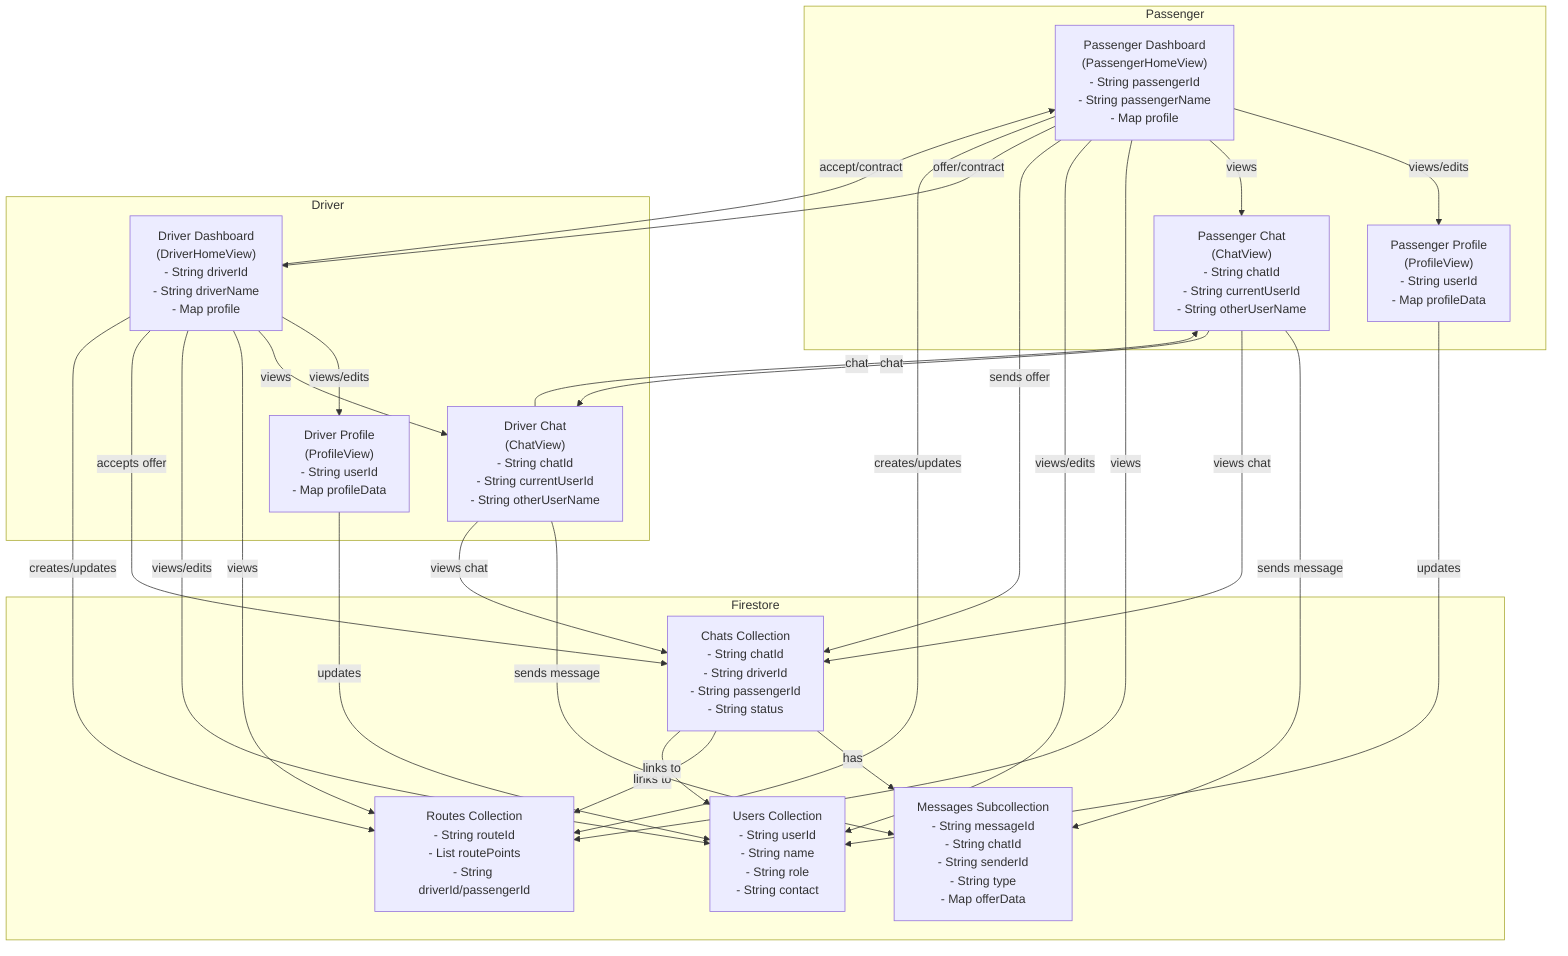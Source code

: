 flowchart TD
  subgraph Passenger
    P1["Passenger Dashboard\n(PassengerHomeView)\n- String passengerId\n- String passengerName\n- Map profile"]
    P2["Passenger Profile\n(ProfileView)\n- String userId\n- Map profileData"]
    P3["Passenger Chat\n(ChatView)\n- String chatId\n- String currentUserId\n- String otherUserName"]
  end
  subgraph Driver
    D1["Driver Dashboard\n(DriverHomeView)\n- String driverId\n- String driverName\n- Map profile"]
    D2["Driver Profile\n(ProfileView)\n- String userId\n- Map profileData"]
    D3["Driver Chat\n(ChatView)\n- String chatId\n- String currentUserId\n- String otherUserName"]
  end
  subgraph Firestore
    F1["Routes Collection\n- String routeId\n- List<LatLng> routePoints\n- String driverId/passengerId"]
    F2["Users Collection\n- String userId\n- String name\n- String role\n- String contact"]
    F3["Chats Collection\n- String chatId\n- String driverId\n- String passengerId\n- String status"]
    F4["Messages Subcollection\n- String messageId\n- String chatId\n- String senderId\n- String type\n- Map offerData"]
  end

  %% Passenger actions
  P1 -- views/edits --> P2
  P1 -- views --> P3
  P1 -- views --> F1
  P1 -- views/edits --> F2
  P1 -- sends offer --> F3
  P3 -- sends message --> F4
  P3 -- views chat --> F3

  %% Driver actions
  D1 -- views/edits --> D2
  D1 -- views --> D3
  D1 -- views --> F1
  D1 -- views/edits --> F2
  D1 -- accepts offer --> F3
  D3 -- sends message --> F4
  D3 -- views chat --> F3

  %% Data flow between dashboards and Firestore
  F3 -- has --> F4
  F3 -- links to --> F1
  F3 -- links to --> F2

  %% Cross-user interactions
  P1 -- offer/contract --> D1
  D1 -- accept/contract --> P1
  P3 -- chat --> D3
  D3 -- chat --> P3

  %% Profile updates
  P2 -- updates --> F2
  D2 -- updates --> F2

  %% Route updates
  D1 -- creates/updates --> F1
  P1 -- creates/updates --> F1